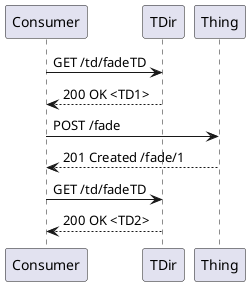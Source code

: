 @startuml

Consumer -> TDir: GET /td/fadeTD
TDir --> Consumer: 200 OK <TD1>

Consumer -> Thing: POST /fade
Thing --> Consumer: 201 Created /fade/1

Consumer -> TDir: GET /td/fadeTD
TDir --> Consumer: 200 OK <TD2>

@enduml